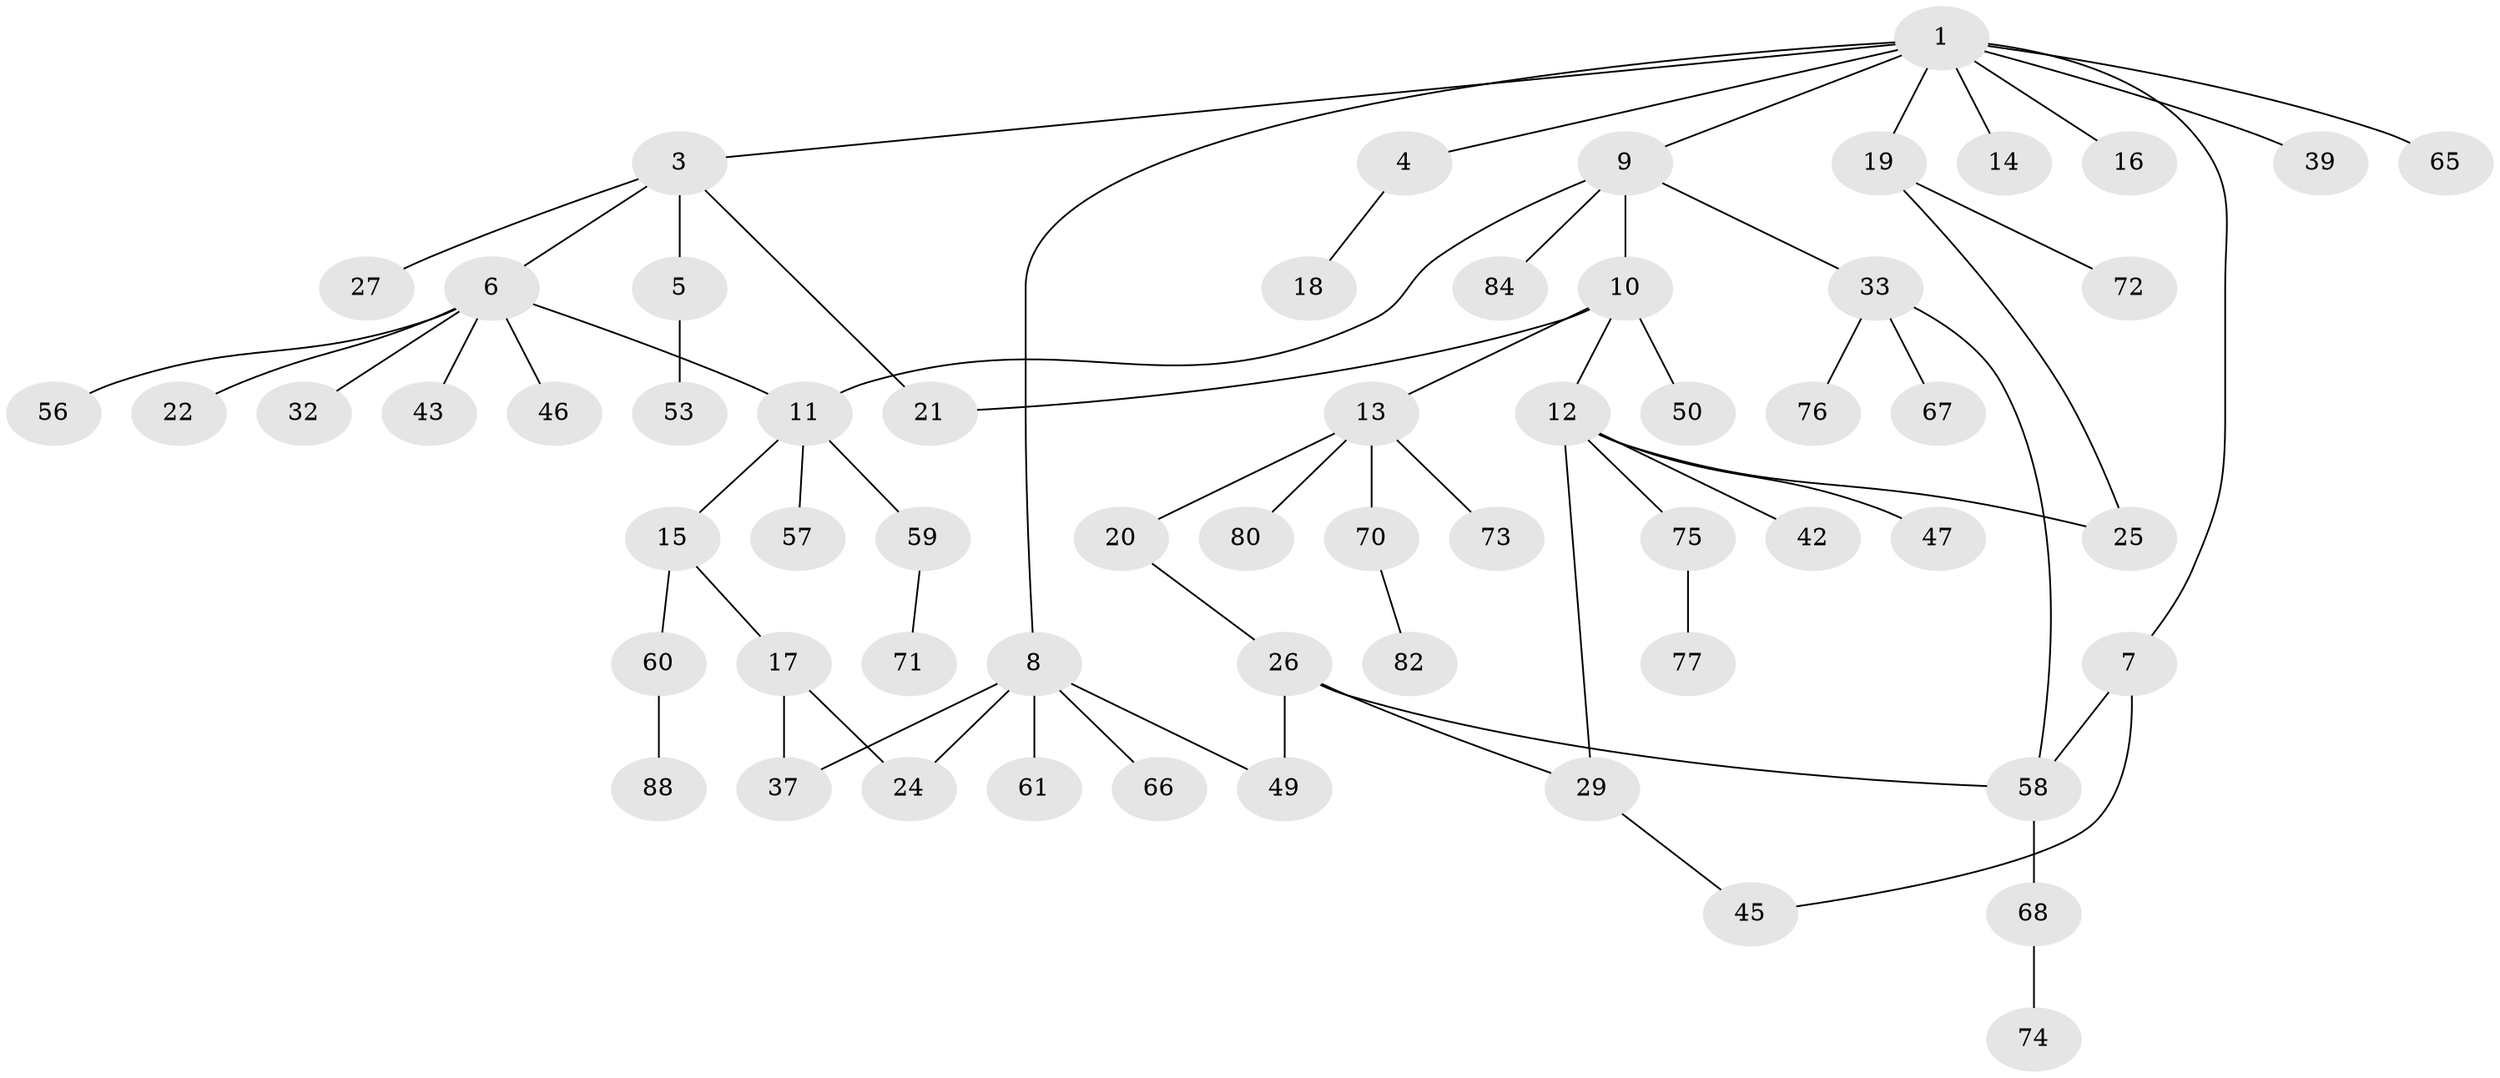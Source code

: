 // Generated by graph-tools (version 1.1) at 2025/51/02/27/25 19:51:37]
// undirected, 60 vertices, 69 edges
graph export_dot {
graph [start="1"]
  node [color=gray90,style=filled];
  1 [super="+2"];
  3 [super="+55"];
  4;
  5 [super="+51"];
  6 [super="+23"];
  7 [super="+35"];
  8 [super="+83"];
  9 [super="+54"];
  10 [super="+40"];
  11 [super="+36"];
  12 [super="+34"];
  13 [super="+64"];
  14;
  15;
  16;
  17 [super="+85"];
  18 [super="+48"];
  19 [super="+31"];
  20;
  21 [super="+30"];
  22;
  24 [super="+28"];
  25;
  26 [super="+38"];
  27 [super="+81"];
  29 [super="+44"];
  32;
  33 [super="+41"];
  37 [super="+52"];
  39;
  42 [super="+63"];
  43;
  45;
  46;
  47;
  49 [super="+87"];
  50 [super="+78"];
  53;
  56;
  57;
  58 [super="+62"];
  59;
  60;
  61;
  65;
  66;
  67;
  68 [super="+69"];
  70;
  71;
  72;
  73;
  74;
  75;
  76 [super="+79"];
  77;
  80;
  82;
  84 [super="+86"];
  88;
  1 -- 4;
  1 -- 8;
  1 -- 14;
  1 -- 19;
  1 -- 65;
  1 -- 16;
  1 -- 3;
  1 -- 7;
  1 -- 39;
  1 -- 9;
  3 -- 5;
  3 -- 6;
  3 -- 27;
  3 -- 21;
  4 -- 18;
  5 -- 53;
  6 -- 22;
  6 -- 56;
  6 -- 32;
  6 -- 43;
  6 -- 11;
  6 -- 46;
  7 -- 45;
  7 -- 58;
  8 -- 24;
  8 -- 37;
  8 -- 61;
  8 -- 66;
  8 -- 49;
  9 -- 10;
  9 -- 11;
  9 -- 33;
  9 -- 84;
  10 -- 12;
  10 -- 13;
  10 -- 21;
  10 -- 50;
  11 -- 15;
  11 -- 57;
  11 -- 59;
  12 -- 25;
  12 -- 29;
  12 -- 42;
  12 -- 75;
  12 -- 47;
  13 -- 20;
  13 -- 73;
  13 -- 80;
  13 -- 70;
  15 -- 17;
  15 -- 60;
  17 -- 24;
  17 -- 37;
  19 -- 72;
  19 -- 25;
  20 -- 26;
  26 -- 49;
  26 -- 58;
  26 -- 29;
  29 -- 45;
  33 -- 58;
  33 -- 67;
  33 -- 76;
  58 -- 68;
  59 -- 71;
  60 -- 88;
  68 -- 74;
  70 -- 82;
  75 -- 77;
}
